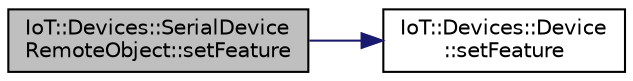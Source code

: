 digraph "IoT::Devices::SerialDeviceRemoteObject::setFeature"
{
 // LATEX_PDF_SIZE
  edge [fontname="Helvetica",fontsize="10",labelfontname="Helvetica",labelfontsize="10"];
  node [fontname="Helvetica",fontsize="10",shape=record];
  rankdir="LR";
  Node1 [label="IoT::Devices::SerialDevice\lRemoteObject::setFeature",height=0.2,width=0.4,color="black", fillcolor="grey75", style="filled", fontcolor="black",tooltip="Returns the TypeId of the class."];
  Node1 -> Node2 [color="midnightblue",fontsize="10",style="solid"];
  Node2 [label="IoT::Devices::Device\l::setFeature",height=0.2,width=0.4,color="black", fillcolor="white", style="filled",URL="$classIoT_1_1Devices_1_1Device.html#ad35e41cae5da4af70019d211182a7d57",tooltip=" "];
}
